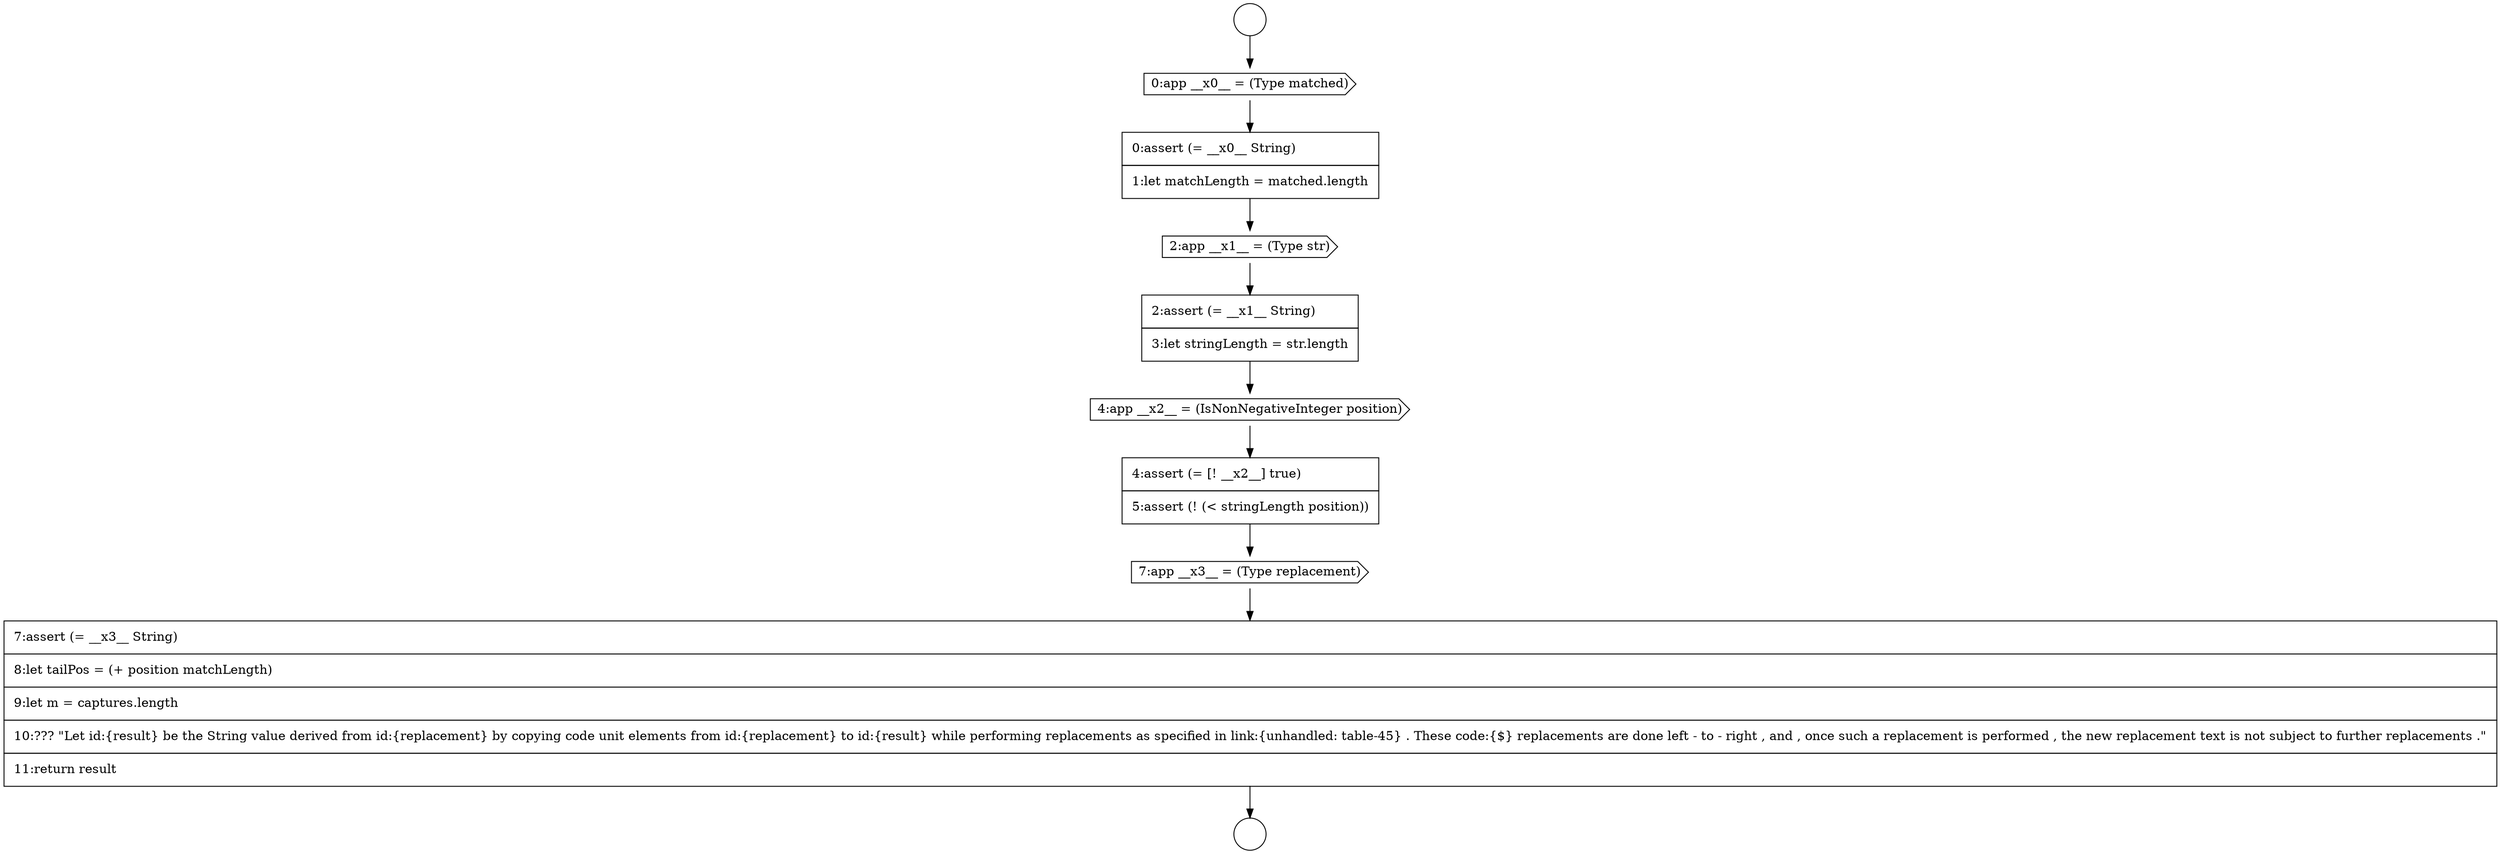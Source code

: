 digraph {
  node13906 [shape=circle label=" " color="black" fillcolor="white" style=filled]
  node13910 [shape=none, margin=0, label=<<font color="black">
    <table border="0" cellborder="1" cellspacing="0" cellpadding="10">
      <tr><td align="left">2:assert (= __x1__ String)</td></tr>
      <tr><td align="left">3:let stringLength = str.length</td></tr>
    </table>
  </font>> color="black" fillcolor="white" style=filled]
  node13914 [shape=none, margin=0, label=<<font color="black">
    <table border="0" cellborder="1" cellspacing="0" cellpadding="10">
      <tr><td align="left">7:assert (= __x3__ String)</td></tr>
      <tr><td align="left">8:let tailPos = (+ position matchLength)</td></tr>
      <tr><td align="left">9:let m = captures.length</td></tr>
      <tr><td align="left">10:??? &quot;Let id:{result} be the String value derived from id:{replacement} by copying code unit elements from id:{replacement} to id:{result} while performing replacements as specified in link:{unhandled: table-45} . These code:{$} replacements are done left - to - right , and , once such a replacement is performed , the new replacement text is not subject to further replacements .&quot;</td></tr>
      <tr><td align="left">11:return result</td></tr>
    </table>
  </font>> color="black" fillcolor="white" style=filled]
  node13911 [shape=cds, label=<<font color="black">4:app __x2__ = (IsNonNegativeInteger position)</font>> color="black" fillcolor="white" style=filled]
  node13907 [shape=cds, label=<<font color="black">0:app __x0__ = (Type matched)</font>> color="black" fillcolor="white" style=filled]
  node13913 [shape=cds, label=<<font color="black">7:app __x3__ = (Type replacement)</font>> color="black" fillcolor="white" style=filled]
  node13908 [shape=none, margin=0, label=<<font color="black">
    <table border="0" cellborder="1" cellspacing="0" cellpadding="10">
      <tr><td align="left">0:assert (= __x0__ String)</td></tr>
      <tr><td align="left">1:let matchLength = matched.length</td></tr>
    </table>
  </font>> color="black" fillcolor="white" style=filled]
  node13912 [shape=none, margin=0, label=<<font color="black">
    <table border="0" cellborder="1" cellspacing="0" cellpadding="10">
      <tr><td align="left">4:assert (= [! __x2__] true)</td></tr>
      <tr><td align="left">5:assert (! (&lt; stringLength position))</td></tr>
    </table>
  </font>> color="black" fillcolor="white" style=filled]
  node13905 [shape=circle label=" " color="black" fillcolor="white" style=filled]
  node13909 [shape=cds, label=<<font color="black">2:app __x1__ = (Type str)</font>> color="black" fillcolor="white" style=filled]
  node13907 -> node13908 [ color="black"]
  node13908 -> node13909 [ color="black"]
  node13911 -> node13912 [ color="black"]
  node13914 -> node13906 [ color="black"]
  node13913 -> node13914 [ color="black"]
  node13912 -> node13913 [ color="black"]
  node13909 -> node13910 [ color="black"]
  node13905 -> node13907 [ color="black"]
  node13910 -> node13911 [ color="black"]
}
